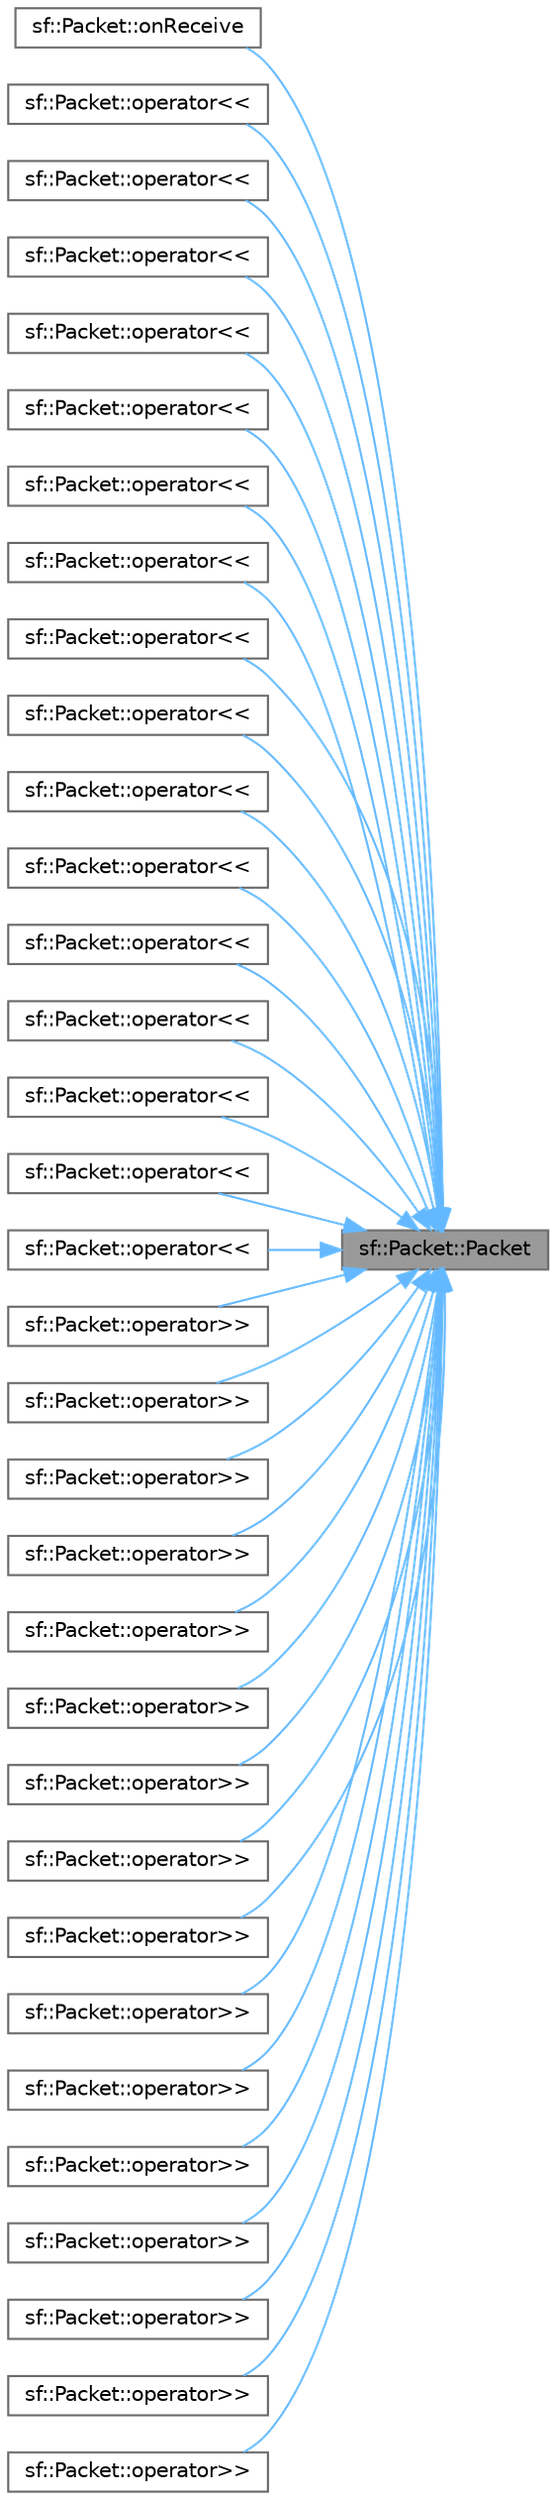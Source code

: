 digraph "sf::Packet::Packet"
{
 // LATEX_PDF_SIZE
  bgcolor="transparent";
  edge [fontname=Helvetica,fontsize=10,labelfontname=Helvetica,labelfontsize=10];
  node [fontname=Helvetica,fontsize=10,shape=box,height=0.2,width=0.4];
  rankdir="RL";
  Node1 [id="Node000001",label="sf::Packet::Packet",height=0.2,width=0.4,color="gray40", fillcolor="grey60", style="filled", fontcolor="black",tooltip="Default constructor."];
  Node1 -> Node2 [id="edge1_Node000001_Node000002",dir="back",color="steelblue1",style="solid",tooltip=" "];
  Node2 [id="Node000002",label="sf::Packet::onReceive",height=0.2,width=0.4,color="grey40", fillcolor="white", style="filled",URL="$classsf_1_1_packet.html#ab71a31ef0f1d5d856de6f9fc75434128",tooltip="Called after the packet is received over the network."];
  Node1 -> Node3 [id="edge2_Node000001_Node000003",dir="back",color="steelblue1",style="solid",tooltip=" "];
  Node3 [id="Node000003",label="sf::Packet::operator\<\<",height=0.2,width=0.4,color="grey40", fillcolor="white", style="filled",URL="$classsf_1_1_packet.html#ae02c874e0aac18a0497fca982a8f9083",tooltip=" "];
  Node1 -> Node4 [id="edge3_Node000001_Node000004",dir="back",color="steelblue1",style="solid",tooltip=" "];
  Node4 [id="Node000004",label="sf::Packet::operator\<\<",height=0.2,width=0.4,color="grey40", fillcolor="white", style="filled",URL="$classsf_1_1_packet.html#a94522071d95189ddff1ae7ca832695ff",tooltip="This is an overloaded member function, provided for convenience. It differs from the above function o..."];
  Node1 -> Node5 [id="edge4_Node000001_Node000005",dir="back",color="steelblue1",style="solid",tooltip=" "];
  Node5 [id="Node000005",label="sf::Packet::operator\<\<",height=0.2,width=0.4,color="grey40", fillcolor="white", style="filled",URL="$classsf_1_1_packet.html#ac45aab054ddee7de9599bc3b2d8e025f",tooltip="This is an overloaded member function, provided for convenience. It differs from the above function o..."];
  Node1 -> Node6 [id="edge5_Node000001_Node000006",dir="back",color="steelblue1",style="solid",tooltip=" "];
  Node6 [id="Node000006",label="sf::Packet::operator\<\<",height=0.2,width=0.4,color="grey40", fillcolor="white", style="filled",URL="$classsf_1_1_packet.html#a97acaefaee7d3ffb36f4e8a00d4c3970",tooltip="This is an overloaded member function, provided for convenience. It differs from the above function o..."];
  Node1 -> Node7 [id="edge6_Node000001_Node000007",dir="back",color="steelblue1",style="solid",tooltip=" "];
  Node7 [id="Node000007",label="sf::Packet::operator\<\<",height=0.2,width=0.4,color="grey40", fillcolor="white", style="filled",URL="$classsf_1_1_packet.html#a5ef2e3308b93b80214b42a7d4683704a",tooltip="This is an overloaded member function, provided for convenience. It differs from the above function o..."];
  Node1 -> Node8 [id="edge7_Node000001_Node000008",dir="back",color="steelblue1",style="solid",tooltip=" "];
  Node8 [id="Node000008",label="sf::Packet::operator\<\<",height=0.2,width=0.4,color="grey40", fillcolor="white", style="filled",URL="$classsf_1_1_packet.html#ac5a13e3280cac77799f7fdadfe3e37b6",tooltip="This is an overloaded member function, provided for convenience. It differs from the above function o..."];
  Node1 -> Node9 [id="edge8_Node000001_Node000009",dir="back",color="steelblue1",style="solid",tooltip=" "];
  Node9 [id="Node000009",label="sf::Packet::operator\<\<",height=0.2,width=0.4,color="grey40", fillcolor="white", style="filled",URL="$classsf_1_1_packet.html#abee2df335bdc3ab40521248cdb187c02",tooltip="This is an overloaded member function, provided for convenience. It differs from the above function o..."];
  Node1 -> Node10 [id="edge9_Node000001_Node000010",dir="back",color="steelblue1",style="solid",tooltip=" "];
  Node10 [id="Node000010",label="sf::Packet::operator\<\<",height=0.2,width=0.4,color="grey40", fillcolor="white", style="filled",URL="$classsf_1_1_packet.html#acf1a231e48452a1cd55af2c027a1c1ee",tooltip="This is an overloaded member function, provided for convenience. It differs from the above function o..."];
  Node1 -> Node11 [id="edge10_Node000001_Node000011",dir="back",color="steelblue1",style="solid",tooltip=" "];
  Node11 [id="Node000011",label="sf::Packet::operator\<\<",height=0.2,width=0.4,color="grey40", fillcolor="white", style="filled",URL="$classsf_1_1_packet.html#a9d9c5a1bef415046aa46d51e7d2a9f1c",tooltip="This is an overloaded member function, provided for convenience. It differs from the above function o..."];
  Node1 -> Node12 [id="edge11_Node000001_Node000012",dir="back",color="steelblue1",style="solid",tooltip=" "];
  Node12 [id="Node000012",label="sf::Packet::operator\<\<",height=0.2,width=0.4,color="grey40", fillcolor="white", style="filled",URL="$classsf_1_1_packet.html#af7f5c31c2d2749d3088783525f9fc974",tooltip="This is an overloaded member function, provided for convenience. It differs from the above function o..."];
  Node1 -> Node13 [id="edge12_Node000001_Node000013",dir="back",color="steelblue1",style="solid",tooltip=" "];
  Node13 [id="Node000013",label="sf::Packet::operator\<\<",height=0.2,width=0.4,color="grey40", fillcolor="white", style="filled",URL="$classsf_1_1_packet.html#a6dc89edcfcf19daf781b776439aba94a",tooltip="This is an overloaded member function, provided for convenience. It differs from the above function o..."];
  Node1 -> Node14 [id="edge13_Node000001_Node000014",dir="back",color="steelblue1",style="solid",tooltip=" "];
  Node14 [id="Node000014",label="sf::Packet::operator\<\<",height=0.2,width=0.4,color="grey40", fillcolor="white", style="filled",URL="$classsf_1_1_packet.html#a97aa4ecba66b8f528438fc41ed020825",tooltip="This is an overloaded member function, provided for convenience. It differs from the above function o..."];
  Node1 -> Node15 [id="edge14_Node000001_Node000015",dir="back",color="steelblue1",style="solid",tooltip=" "];
  Node15 [id="Node000015",label="sf::Packet::operator\<\<",height=0.2,width=0.4,color="grey40", fillcolor="white", style="filled",URL="$classsf_1_1_packet.html#afb6b2958f8a55923297da432c2a4f3e9",tooltip="This is an overloaded member function, provided for convenience. It differs from the above function o..."];
  Node1 -> Node16 [id="edge15_Node000001_Node000016",dir="back",color="steelblue1",style="solid",tooltip=" "];
  Node16 [id="Node000016",label="sf::Packet::operator\<\<",height=0.2,width=0.4,color="grey40", fillcolor="white", style="filled",URL="$classsf_1_1_packet.html#ad1837e0990f71e3727e0e118ab9fd20e",tooltip="This is an overloaded member function, provided for convenience. It differs from the above function o..."];
  Node1 -> Node17 [id="edge16_Node000001_Node000017",dir="back",color="steelblue1",style="solid",tooltip=" "];
  Node17 [id="Node000017",label="sf::Packet::operator\<\<",height=0.2,width=0.4,color="grey40", fillcolor="white", style="filled",URL="$classsf_1_1_packet.html#af3802406ed3430e20259e8551fa6554b",tooltip="This is an overloaded member function, provided for convenience. It differs from the above function o..."];
  Node1 -> Node18 [id="edge17_Node000001_Node000018",dir="back",color="steelblue1",style="solid",tooltip=" "];
  Node18 [id="Node000018",label="sf::Packet::operator\<\<",height=0.2,width=0.4,color="grey40", fillcolor="white", style="filled",URL="$classsf_1_1_packet.html#ad5cc1857ed14878ab7a8509db8d99335",tooltip="This is an overloaded member function, provided for convenience. It differs from the above function o..."];
  Node1 -> Node19 [id="edge18_Node000001_Node000019",dir="back",color="steelblue1",style="solid",tooltip=" "];
  Node19 [id="Node000019",label="sf::Packet::operator\>\>",height=0.2,width=0.4,color="grey40", fillcolor="white", style="filled",URL="$classsf_1_1_packet.html#a8b6403506fec6b69f033278de33c8145",tooltip=" "];
  Node1 -> Node20 [id="edge19_Node000001_Node000020",dir="back",color="steelblue1",style="solid",tooltip=" "];
  Node20 [id="Node000020",label="sf::Packet::operator\>\>",height=0.2,width=0.4,color="grey40", fillcolor="white", style="filled",URL="$classsf_1_1_packet.html#aaed01fec1a3eae27a028506195607f82",tooltip="This is an overloaded member function, provided for convenience. It differs from the above function o..."];
  Node1 -> Node21 [id="edge20_Node000001_Node000021",dir="back",color="steelblue1",style="solid",tooltip=" "];
  Node21 [id="Node000021",label="sf::Packet::operator\>\>",height=0.2,width=0.4,color="grey40", fillcolor="white", style="filled",URL="$classsf_1_1_packet.html#a1854ca771105fb281edf349fc6507c73",tooltip="This is an overloaded member function, provided for convenience. It differs from the above function o..."];
  Node1 -> Node22 [id="edge21_Node000001_Node000022",dir="back",color="steelblue1",style="solid",tooltip=" "];
  Node22 [id="Node000022",label="sf::Packet::operator\>\>",height=0.2,width=0.4,color="grey40", fillcolor="white", style="filled",URL="$classsf_1_1_packet.html#a741849607d428e93c532e11eadcc39f1",tooltip="This is an overloaded member function, provided for convenience. It differs from the above function o..."];
  Node1 -> Node23 [id="edge22_Node000001_Node000023",dir="back",color="steelblue1",style="solid",tooltip=" "];
  Node23 [id="Node000023",label="sf::Packet::operator\>\>",height=0.2,width=0.4,color="grey40", fillcolor="white", style="filled",URL="$classsf_1_1_packet.html#ae455be24bfd8dbaa4cd5097e0fb70ecd",tooltip="This is an overloaded member function, provided for convenience. It differs from the above function o..."];
  Node1 -> Node24 [id="edge23_Node000001_Node000024",dir="back",color="steelblue1",style="solid",tooltip=" "];
  Node24 [id="Node000024",label="sf::Packet::operator\>\>",height=0.2,width=0.4,color="grey40", fillcolor="white", style="filled",URL="$classsf_1_1_packet.html#a663e71b25a9352e3c4ddf4a3ce9db921",tooltip="This is an overloaded member function, provided for convenience. It differs from the above function o..."];
  Node1 -> Node25 [id="edge24_Node000001_Node000025",dir="back",color="steelblue1",style="solid",tooltip=" "];
  Node25 [id="Node000025",label="sf::Packet::operator\>\>",height=0.2,width=0.4,color="grey40", fillcolor="white", style="filled",URL="$classsf_1_1_packet.html#ae76105996a6c2217bb3a4571603e92f6",tooltip="This is an overloaded member function, provided for convenience. It differs from the above function o..."];
  Node1 -> Node26 [id="edge25_Node000001_Node000026",dir="back",color="steelblue1",style="solid",tooltip=" "];
  Node26 [id="Node000026",label="sf::Packet::operator\>\>",height=0.2,width=0.4,color="grey40", fillcolor="white", style="filled",URL="$classsf_1_1_packet.html#a1c7814f9dbc637986ac498094add5ca5",tooltip="This is an overloaded member function, provided for convenience. It differs from the above function o..."];
  Node1 -> Node27 [id="edge26_Node000001_Node000027",dir="back",color="steelblue1",style="solid",tooltip=" "];
  Node27 [id="Node000027",label="sf::Packet::operator\>\>",height=0.2,width=0.4,color="grey40", fillcolor="white", style="filled",URL="$classsf_1_1_packet.html#a60484dff69997db11e2d4ab3704ab921",tooltip="This is an overloaded member function, provided for convenience. It differs from the above function o..."];
  Node1 -> Node28 [id="edge27_Node000001_Node000028",dir="back",color="steelblue1",style="solid",tooltip=" "];
  Node28 [id="Node000028",label="sf::Packet::operator\>\>",height=0.2,width=0.4,color="grey40", fillcolor="white", style="filled",URL="$classsf_1_1_packet.html#a8621056995c32bcf59809e2aecf08635",tooltip="This is an overloaded member function, provided for convenience. It differs from the above function o..."];
  Node1 -> Node29 [id="edge28_Node000001_Node000029",dir="back",color="steelblue1",style="solid",tooltip=" "];
  Node29 [id="Node000029",label="sf::Packet::operator\>\>",height=0.2,width=0.4,color="grey40", fillcolor="white", style="filled",URL="$classsf_1_1_packet.html#a27d0ae92891dbf8a7914e5d5232940d0",tooltip="This is an overloaded member function, provided for convenience. It differs from the above function o..."];
  Node1 -> Node30 [id="edge29_Node000001_Node000030",dir="back",color="steelblue1",style="solid",tooltip=" "];
  Node30 [id="Node000030",label="sf::Packet::operator\>\>",height=0.2,width=0.4,color="grey40", fillcolor="white", style="filled",URL="$classsf_1_1_packet.html#a6bc20f1be9a63407079e6d26171ac71f",tooltip="This is an overloaded member function, provided for convenience. It differs from the above function o..."];
  Node1 -> Node31 [id="edge30_Node000001_Node000031",dir="back",color="steelblue1",style="solid",tooltip=" "];
  Node31 [id="Node000031",label="sf::Packet::operator\>\>",height=0.2,width=0.4,color="grey40", fillcolor="white", style="filled",URL="$classsf_1_1_packet.html#aa3b0fabe6c14bcfa29bb04844b8bb987",tooltip="This is an overloaded member function, provided for convenience. It differs from the above function o..."];
  Node1 -> Node32 [id="edge31_Node000001_Node000032",dir="back",color="steelblue1",style="solid",tooltip=" "];
  Node32 [id="Node000032",label="sf::Packet::operator\>\>",height=0.2,width=0.4,color="grey40", fillcolor="white", style="filled",URL="$classsf_1_1_packet.html#a79f7c144fd07a4036ffc7b0870a36613",tooltip="This is an overloaded member function, provided for convenience. It differs from the above function o..."];
  Node1 -> Node33 [id="edge32_Node000001_Node000033",dir="back",color="steelblue1",style="solid",tooltip=" "];
  Node33 [id="Node000033",label="sf::Packet::operator\>\>",height=0.2,width=0.4,color="grey40", fillcolor="white", style="filled",URL="$classsf_1_1_packet.html#a48df8986fc24551f1287144d3e990859",tooltip="This is an overloaded member function, provided for convenience. It differs from the above function o..."];
  Node1 -> Node34 [id="edge33_Node000001_Node000034",dir="back",color="steelblue1",style="solid",tooltip=" "];
  Node34 [id="Node000034",label="sf::Packet::operator\>\>",height=0.2,width=0.4,color="grey40", fillcolor="white", style="filled",URL="$classsf_1_1_packet.html#a8805e66013f9f84ec8a883e42ae259d4",tooltip="This is an overloaded member function, provided for convenience. It differs from the above function o..."];
}
